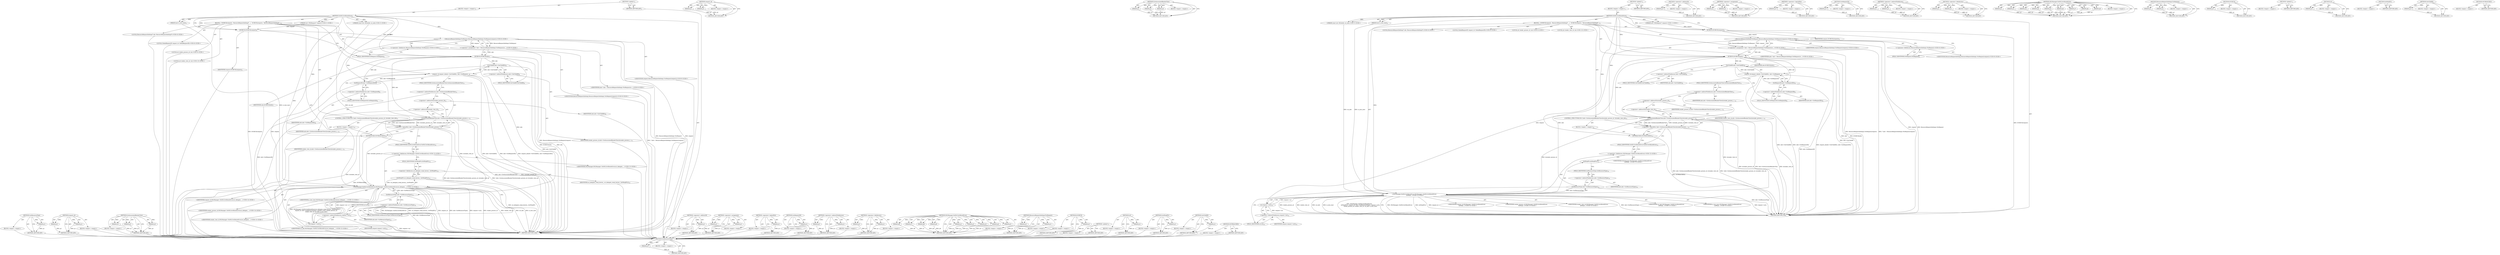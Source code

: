 digraph "NOTREACHED" {
vulnerable_167 [label=<(METHOD,GetResourceType)>];
vulnerable_168 [label=<(PARAM,p1)>];
vulnerable_169 [label=<(BLOCK,&lt;empty&gt;,&lt;empty&gt;)>];
vulnerable_170 [label=<(METHOD_RETURN,ANY)>];
vulnerable_116 [label=<(METHOD,request_id)>];
vulnerable_117 [label=<(PARAM,p1)>];
vulnerable_118 [label=<(PARAM,p2)>];
vulnerable_119 [label=<(BLOCK,&lt;empty&gt;,&lt;empty&gt;)>];
vulnerable_120 [label=<(METHOD_RETURN,ANY)>];
vulnerable_138 [label=<(METHOD,GetAssociatedRenderView)>];
vulnerable_139 [label=<(PARAM,p1)>];
vulnerable_140 [label=<(PARAM,p2)>];
vulnerable_141 [label=<(PARAM,p3)>];
vulnerable_142 [label=<(BLOCK,&lt;empty&gt;,&lt;empty&gt;)>];
vulnerable_143 [label=<(METHOD_RETURN,ANY)>];
vulnerable_6 [label=<(METHOD,&lt;global&gt;)<SUB>1</SUB>>];
vulnerable_7 [label=<(BLOCK,&lt;empty&gt;,&lt;empty&gt;)<SUB>1</SUB>>];
vulnerable_8 [label=<(METHOD,OnSSLCertificateError)<SUB>1</SUB>>];
vulnerable_9 [label="<(PARAM,net::URLRequest* request)<SUB>2</SUB>>"];
vulnerable_10 [label="<(PARAM,const net::SSLInfo&amp; ssl_info)<SUB>3</SUB>>"];
vulnerable_11 [label=<(PARAM,bool is_hsts_host)<SUB>4</SUB>>];
vulnerable_12 [label=<(BLOCK,{
  DCHECK(request);
  ResourceRequestInfoImpl*...,{
  DCHECK(request);
  ResourceRequestInfoImpl*...)<SUB>4</SUB>>];
vulnerable_13 [label=<(DCHECK,DCHECK(request))<SUB>5</SUB>>];
vulnerable_14 [label=<(IDENTIFIER,request,DCHECK(request))<SUB>5</SUB>>];
vulnerable_15 [label="<(LOCAL,ResourceRequestInfoImpl* info: ResourceRequestInfoImpl*)<SUB>6</SUB>>"];
vulnerable_16 [label="<(&lt;operator&gt;.assignment,* info = ResourceRequestInfoImpl::ForRequest(re...)<SUB>6</SUB>>"];
vulnerable_17 [label="<(IDENTIFIER,info,* info = ResourceRequestInfoImpl::ForRequest(re...)<SUB>6</SUB>>"];
vulnerable_18 [label="<(ResourceRequestInfoImpl.ForRequest,ResourceRequestInfoImpl::ForRequest(request))<SUB>6</SUB>>"];
vulnerable_19 [label="<(&lt;operator&gt;.fieldAccess,ResourceRequestInfoImpl::ForRequest)<SUB>6</SUB>>"];
vulnerable_20 [label="<(IDENTIFIER,ResourceRequestInfoImpl,ResourceRequestInfoImpl::ForRequest(request))<SUB>6</SUB>>"];
vulnerable_21 [label=<(FIELD_IDENTIFIER,ForRequest,ForRequest)<SUB>6</SUB>>];
vulnerable_22 [label="<(IDENTIFIER,request,ResourceRequestInfoImpl::ForRequest(request))<SUB>6</SUB>>"];
vulnerable_23 [label=<(DCHECK,DCHECK(info))<SUB>7</SUB>>];
vulnerable_24 [label=<(IDENTIFIER,info,DCHECK(info))<SUB>7</SUB>>];
vulnerable_25 [label="<(LOCAL,GlobalRequestID request_id: GlobalRequestID)<SUB>8</SUB>>"];
vulnerable_26 [label=<(request_id,request_id(info-&gt;GetChildID(), info-&gt;GetRequest...)<SUB>8</SUB>>];
vulnerable_27 [label=<(GetChildID,info-&gt;GetChildID())<SUB>8</SUB>>];
vulnerable_28 [label=<(&lt;operator&gt;.indirectFieldAccess,info-&gt;GetChildID)<SUB>8</SUB>>];
vulnerable_29 [label=<(IDENTIFIER,info,info-&gt;GetChildID())<SUB>8</SUB>>];
vulnerable_30 [label=<(FIELD_IDENTIFIER,GetChildID,GetChildID)<SUB>8</SUB>>];
vulnerable_31 [label=<(GetRequestID,info-&gt;GetRequestID())<SUB>8</SUB>>];
vulnerable_32 [label=<(&lt;operator&gt;.indirectFieldAccess,info-&gt;GetRequestID)<SUB>8</SUB>>];
vulnerable_33 [label=<(IDENTIFIER,info,info-&gt;GetRequestID())<SUB>8</SUB>>];
vulnerable_34 [label=<(FIELD_IDENTIFIER,GetRequestID,GetRequestID)<SUB>8</SUB>>];
vulnerable_35 [label="<(LOCAL,int render_process_id: int)<SUB>9</SUB>>"];
vulnerable_36 [label="<(LOCAL,int render_view_id: int)<SUB>10</SUB>>"];
vulnerable_37 [label=<(CONTROL_STRUCTURE,IF,if (!info-&gt;GetAssociatedRenderView(&amp;render_process_id, &amp;render_view_id)))<SUB>11</SUB>>];
vulnerable_38 [label=<(&lt;operator&gt;.logicalNot,!info-&gt;GetAssociatedRenderView(&amp;render_process_...)<SUB>11</SUB>>];
vulnerable_39 [label=<(GetAssociatedRenderView,info-&gt;GetAssociatedRenderView(&amp;render_process_i...)<SUB>11</SUB>>];
vulnerable_40 [label=<(&lt;operator&gt;.indirectFieldAccess,info-&gt;GetAssociatedRenderView)<SUB>11</SUB>>];
vulnerable_41 [label=<(IDENTIFIER,info,info-&gt;GetAssociatedRenderView(&amp;render_process_i...)<SUB>11</SUB>>];
vulnerable_42 [label=<(FIELD_IDENTIFIER,GetAssociatedRenderView,GetAssociatedRenderView)<SUB>11</SUB>>];
vulnerable_43 [label=<(&lt;operator&gt;.addressOf,&amp;render_process_id)<SUB>11</SUB>>];
vulnerable_44 [label=<(IDENTIFIER,render_process_id,info-&gt;GetAssociatedRenderView(&amp;render_process_i...)<SUB>11</SUB>>];
vulnerable_45 [label=<(&lt;operator&gt;.addressOf,&amp;render_view_id)<SUB>11</SUB>>];
vulnerable_46 [label=<(IDENTIFIER,render_view_id,info-&gt;GetAssociatedRenderView(&amp;render_process_i...)<SUB>11</SUB>>];
vulnerable_47 [label=<(BLOCK,&lt;empty&gt;,&lt;empty&gt;)<SUB>12</SUB>>];
vulnerable_48 [label=<(NOTREACHED,NOTREACHED())<SUB>12</SUB>>];
vulnerable_49 [label="<(SSLManager.OnSSLCertificateError,SSLManager::OnSSLCertificateError(ssl_delegate_...)<SUB>13</SUB>>"];
vulnerable_50 [label="<(&lt;operator&gt;.fieldAccess,SSLManager::OnSSLCertificateError)<SUB>13</SUB>>"];
vulnerable_51 [label="<(IDENTIFIER,SSLManager,SSLManager::OnSSLCertificateError(ssl_delegate_...)<SUB>13</SUB>>"];
vulnerable_52 [label=<(FIELD_IDENTIFIER,OnSSLCertificateError,OnSSLCertificateError)<SUB>13</SUB>>];
vulnerable_53 [label=<(GetWeakPtr,ssl_delegate_weak_factory_.GetWeakPtr())<SUB>13</SUB>>];
vulnerable_54 [label=<(&lt;operator&gt;.fieldAccess,ssl_delegate_weak_factory_.GetWeakPtr)<SUB>13</SUB>>];
vulnerable_55 [label=<(IDENTIFIER,ssl_delegate_weak_factory_,ssl_delegate_weak_factory_.GetWeakPtr())<SUB>13</SUB>>];
vulnerable_56 [label=<(FIELD_IDENTIFIER,GetWeakPtr,GetWeakPtr)<SUB>13</SUB>>];
vulnerable_57 [label="<(IDENTIFIER,request_id,SSLManager::OnSSLCertificateError(ssl_delegate_...)<SUB>14</SUB>>"];
vulnerable_58 [label=<(GetResourceType,info-&gt;GetResourceType())<SUB>14</SUB>>];
vulnerable_59 [label=<(&lt;operator&gt;.indirectFieldAccess,info-&gt;GetResourceType)<SUB>14</SUB>>];
vulnerable_60 [label=<(IDENTIFIER,info,info-&gt;GetResourceType())<SUB>14</SUB>>];
vulnerable_61 [label=<(FIELD_IDENTIFIER,GetResourceType,GetResourceType)<SUB>14</SUB>>];
vulnerable_62 [label=<(url,request-&gt;url())<SUB>14</SUB>>];
vulnerable_63 [label=<(&lt;operator&gt;.indirectFieldAccess,request-&gt;url)<SUB>14</SUB>>];
vulnerable_64 [label=<(IDENTIFIER,request,request-&gt;url())<SUB>14</SUB>>];
vulnerable_65 [label=<(FIELD_IDENTIFIER,url,url)<SUB>14</SUB>>];
vulnerable_66 [label="<(IDENTIFIER,render_process_id,SSLManager::OnSSLCertificateError(ssl_delegate_...)<SUB>14</SUB>>"];
vulnerable_67 [label="<(IDENTIFIER,render_view_id,SSLManager::OnSSLCertificateError(ssl_delegate_...)<SUB>15</SUB>>"];
vulnerable_68 [label="<(IDENTIFIER,ssl_info,SSLManager::OnSSLCertificateError(ssl_delegate_...)<SUB>15</SUB>>"];
vulnerable_69 [label="<(IDENTIFIER,is_hsts_host,SSLManager::OnSSLCertificateError(ssl_delegate_...)<SUB>15</SUB>>"];
vulnerable_70 [label=<(METHOD_RETURN,void)<SUB>1</SUB>>];
vulnerable_72 [label=<(METHOD_RETURN,ANY)<SUB>1</SUB>>];
vulnerable_144 [label=<(METHOD,&lt;operator&gt;.addressOf)>];
vulnerable_145 [label=<(PARAM,p1)>];
vulnerable_146 [label=<(BLOCK,&lt;empty&gt;,&lt;empty&gt;)>];
vulnerable_147 [label=<(METHOD_RETURN,ANY)>];
vulnerable_101 [label=<(METHOD,&lt;operator&gt;.assignment)>];
vulnerable_102 [label=<(PARAM,p1)>];
vulnerable_103 [label=<(PARAM,p2)>];
vulnerable_104 [label=<(BLOCK,&lt;empty&gt;,&lt;empty&gt;)>];
vulnerable_105 [label=<(METHOD_RETURN,ANY)>];
vulnerable_134 [label=<(METHOD,&lt;operator&gt;.logicalNot)>];
vulnerable_135 [label=<(PARAM,p1)>];
vulnerable_136 [label=<(BLOCK,&lt;empty&gt;,&lt;empty&gt;)>];
vulnerable_137 [label=<(METHOD_RETURN,ANY)>];
vulnerable_130 [label=<(METHOD,GetRequestID)>];
vulnerable_131 [label=<(PARAM,p1)>];
vulnerable_132 [label=<(BLOCK,&lt;empty&gt;,&lt;empty&gt;)>];
vulnerable_133 [label=<(METHOD_RETURN,ANY)>];
vulnerable_125 [label=<(METHOD,&lt;operator&gt;.indirectFieldAccess)>];
vulnerable_126 [label=<(PARAM,p1)>];
vulnerable_127 [label=<(PARAM,p2)>];
vulnerable_128 [label=<(BLOCK,&lt;empty&gt;,&lt;empty&gt;)>];
vulnerable_129 [label=<(METHOD_RETURN,ANY)>];
vulnerable_111 [label=<(METHOD,&lt;operator&gt;.fieldAccess)>];
vulnerable_112 [label=<(PARAM,p1)>];
vulnerable_113 [label=<(PARAM,p2)>];
vulnerable_114 [label=<(BLOCK,&lt;empty&gt;,&lt;empty&gt;)>];
vulnerable_115 [label=<(METHOD_RETURN,ANY)>];
vulnerable_151 [label=<(METHOD,SSLManager.OnSSLCertificateError)>];
vulnerable_152 [label=<(PARAM,p1)>];
vulnerable_153 [label=<(PARAM,p2)>];
vulnerable_154 [label=<(PARAM,p3)>];
vulnerable_155 [label=<(PARAM,p4)>];
vulnerable_156 [label=<(PARAM,p5)>];
vulnerable_157 [label=<(PARAM,p6)>];
vulnerable_158 [label=<(PARAM,p7)>];
vulnerable_159 [label=<(PARAM,p8)>];
vulnerable_160 [label=<(PARAM,p9)>];
vulnerable_161 [label=<(BLOCK,&lt;empty&gt;,&lt;empty&gt;)>];
vulnerable_162 [label=<(METHOD_RETURN,ANY)>];
vulnerable_106 [label=<(METHOD,ResourceRequestInfoImpl.ForRequest)>];
vulnerable_107 [label=<(PARAM,p1)>];
vulnerable_108 [label=<(PARAM,p2)>];
vulnerable_109 [label=<(BLOCK,&lt;empty&gt;,&lt;empty&gt;)>];
vulnerable_110 [label=<(METHOD_RETURN,ANY)>];
vulnerable_97 [label=<(METHOD,DCHECK)>];
vulnerable_98 [label=<(PARAM,p1)>];
vulnerable_99 [label=<(BLOCK,&lt;empty&gt;,&lt;empty&gt;)>];
vulnerable_100 [label=<(METHOD_RETURN,ANY)>];
vulnerable_91 [label=<(METHOD,&lt;global&gt;)<SUB>1</SUB>>];
vulnerable_92 [label=<(BLOCK,&lt;empty&gt;,&lt;empty&gt;)>];
vulnerable_93 [label=<(METHOD_RETURN,ANY)>];
vulnerable_171 [label=<(METHOD,url)>];
vulnerable_172 [label=<(PARAM,p1)>];
vulnerable_173 [label=<(BLOCK,&lt;empty&gt;,&lt;empty&gt;)>];
vulnerable_174 [label=<(METHOD_RETURN,ANY)>];
vulnerable_163 [label=<(METHOD,GetWeakPtr)>];
vulnerable_164 [label=<(PARAM,p1)>];
vulnerable_165 [label=<(BLOCK,&lt;empty&gt;,&lt;empty&gt;)>];
vulnerable_166 [label=<(METHOD_RETURN,ANY)>];
vulnerable_121 [label=<(METHOD,GetChildID)>];
vulnerable_122 [label=<(PARAM,p1)>];
vulnerable_123 [label=<(BLOCK,&lt;empty&gt;,&lt;empty&gt;)>];
vulnerable_124 [label=<(METHOD_RETURN,ANY)>];
vulnerable_148 [label=<(METHOD,NOTREACHED)>];
vulnerable_149 [label=<(BLOCK,&lt;empty&gt;,&lt;empty&gt;)>];
vulnerable_150 [label=<(METHOD_RETURN,ANY)>];
fixed_163 [label=<(METHOD,GetResourceType)>];
fixed_164 [label=<(PARAM,p1)>];
fixed_165 [label=<(BLOCK,&lt;empty&gt;,&lt;empty&gt;)>];
fixed_166 [label=<(METHOD_RETURN,ANY)>];
fixed_113 [label=<(METHOD,request_id)>];
fixed_114 [label=<(PARAM,p1)>];
fixed_115 [label=<(PARAM,p2)>];
fixed_116 [label=<(BLOCK,&lt;empty&gt;,&lt;empty&gt;)>];
fixed_117 [label=<(METHOD_RETURN,ANY)>];
fixed_135 [label=<(METHOD,GetAssociatedRenderView)>];
fixed_136 [label=<(PARAM,p1)>];
fixed_137 [label=<(PARAM,p2)>];
fixed_138 [label=<(PARAM,p3)>];
fixed_139 [label=<(BLOCK,&lt;empty&gt;,&lt;empty&gt;)>];
fixed_140 [label=<(METHOD_RETURN,ANY)>];
fixed_6 [label=<(METHOD,&lt;global&gt;)<SUB>1</SUB>>];
fixed_7 [label=<(BLOCK,&lt;empty&gt;,&lt;empty&gt;)<SUB>1</SUB>>];
fixed_8 [label=<(METHOD,OnSSLCertificateError)<SUB>1</SUB>>];
fixed_9 [label="<(PARAM,net::URLRequest* request)<SUB>2</SUB>>"];
fixed_10 [label="<(PARAM,const net::SSLInfo&amp; ssl_info)<SUB>3</SUB>>"];
fixed_11 [label=<(PARAM,bool is_hsts_host)<SUB>4</SUB>>];
fixed_12 [label=<(BLOCK,{
  DCHECK(request);
  ResourceRequestInfoImpl*...,{
  DCHECK(request);
  ResourceRequestInfoImpl*...)<SUB>4</SUB>>];
fixed_13 [label=<(DCHECK,DCHECK(request))<SUB>5</SUB>>];
fixed_14 [label=<(IDENTIFIER,request,DCHECK(request))<SUB>5</SUB>>];
fixed_15 [label="<(LOCAL,ResourceRequestInfoImpl* info: ResourceRequestInfoImpl*)<SUB>6</SUB>>"];
fixed_16 [label="<(&lt;operator&gt;.assignment,* info = ResourceRequestInfoImpl::ForRequest(re...)<SUB>6</SUB>>"];
fixed_17 [label="<(IDENTIFIER,info,* info = ResourceRequestInfoImpl::ForRequest(re...)<SUB>6</SUB>>"];
fixed_18 [label="<(ResourceRequestInfoImpl.ForRequest,ResourceRequestInfoImpl::ForRequest(request))<SUB>6</SUB>>"];
fixed_19 [label="<(&lt;operator&gt;.fieldAccess,ResourceRequestInfoImpl::ForRequest)<SUB>6</SUB>>"];
fixed_20 [label="<(IDENTIFIER,ResourceRequestInfoImpl,ResourceRequestInfoImpl::ForRequest(request))<SUB>6</SUB>>"];
fixed_21 [label=<(FIELD_IDENTIFIER,ForRequest,ForRequest)<SUB>6</SUB>>];
fixed_22 [label="<(IDENTIFIER,request,ResourceRequestInfoImpl::ForRequest(request))<SUB>6</SUB>>"];
fixed_23 [label=<(DCHECK,DCHECK(info))<SUB>7</SUB>>];
fixed_24 [label=<(IDENTIFIER,info,DCHECK(info))<SUB>7</SUB>>];
fixed_25 [label="<(LOCAL,GlobalRequestID request_id: GlobalRequestID)<SUB>8</SUB>>"];
fixed_26 [label=<(request_id,request_id(info-&gt;GetChildID(), info-&gt;GetRequest...)<SUB>8</SUB>>];
fixed_27 [label=<(GetChildID,info-&gt;GetChildID())<SUB>8</SUB>>];
fixed_28 [label=<(&lt;operator&gt;.indirectFieldAccess,info-&gt;GetChildID)<SUB>8</SUB>>];
fixed_29 [label=<(IDENTIFIER,info,info-&gt;GetChildID())<SUB>8</SUB>>];
fixed_30 [label=<(FIELD_IDENTIFIER,GetChildID,GetChildID)<SUB>8</SUB>>];
fixed_31 [label=<(GetRequestID,info-&gt;GetRequestID())<SUB>8</SUB>>];
fixed_32 [label=<(&lt;operator&gt;.indirectFieldAccess,info-&gt;GetRequestID)<SUB>8</SUB>>];
fixed_33 [label=<(IDENTIFIER,info,info-&gt;GetRequestID())<SUB>8</SUB>>];
fixed_34 [label=<(FIELD_IDENTIFIER,GetRequestID,GetRequestID)<SUB>8</SUB>>];
fixed_35 [label="<(LOCAL,int render_process_id: int)<SUB>9</SUB>>"];
fixed_36 [label="<(LOCAL,int render_view_id: int)<SUB>10</SUB>>"];
fixed_37 [label=<(CONTROL_STRUCTURE,IF,if (!info-&gt;GetAssociatedRenderView(&amp;render_process_id, &amp;render_view_id)))<SUB>11</SUB>>];
fixed_38 [label=<(&lt;operator&gt;.logicalNot,!info-&gt;GetAssociatedRenderView(&amp;render_process_...)<SUB>11</SUB>>];
fixed_39 [label=<(GetAssociatedRenderView,info-&gt;GetAssociatedRenderView(&amp;render_process_i...)<SUB>11</SUB>>];
fixed_40 [label=<(&lt;operator&gt;.indirectFieldAccess,info-&gt;GetAssociatedRenderView)<SUB>11</SUB>>];
fixed_41 [label=<(IDENTIFIER,info,info-&gt;GetAssociatedRenderView(&amp;render_process_i...)<SUB>11</SUB>>];
fixed_42 [label=<(FIELD_IDENTIFIER,GetAssociatedRenderView,GetAssociatedRenderView)<SUB>11</SUB>>];
fixed_43 [label=<(&lt;operator&gt;.addressOf,&amp;render_process_id)<SUB>11</SUB>>];
fixed_44 [label=<(IDENTIFIER,render_process_id,info-&gt;GetAssociatedRenderView(&amp;render_process_i...)<SUB>11</SUB>>];
fixed_45 [label=<(&lt;operator&gt;.addressOf,&amp;render_view_id)<SUB>11</SUB>>];
fixed_46 [label=<(IDENTIFIER,render_view_id,info-&gt;GetAssociatedRenderView(&amp;render_process_i...)<SUB>11</SUB>>];
fixed_47 [label=<(BLOCK,&lt;empty&gt;,&lt;empty&gt;)<SUB>12</SUB>>];
fixed_48 [label=<(NOTREACHED,NOTREACHED())<SUB>12</SUB>>];
fixed_49 [label="<(SSLManager.OnSSLCertificateError,SSLManager::OnSSLCertificateError(
      AsWeak...)<SUB>13</SUB>>"];
fixed_50 [label="<(&lt;operator&gt;.fieldAccess,SSLManager::OnSSLCertificateError)<SUB>13</SUB>>"];
fixed_51 [label="<(IDENTIFIER,SSLManager,SSLManager::OnSSLCertificateError(
      AsWeak...)<SUB>13</SUB>>"];
fixed_52 [label=<(FIELD_IDENTIFIER,OnSSLCertificateError,OnSSLCertificateError)<SUB>13</SUB>>];
fixed_53 [label=<(AsWeakPtr,AsWeakPtr())<SUB>14</SUB>>];
fixed_54 [label="<(IDENTIFIER,request_id,SSLManager::OnSSLCertificateError(
      AsWeak...)<SUB>14</SUB>>"];
fixed_55 [label=<(GetResourceType,info-&gt;GetResourceType())<SUB>14</SUB>>];
fixed_56 [label=<(&lt;operator&gt;.indirectFieldAccess,info-&gt;GetResourceType)<SUB>14</SUB>>];
fixed_57 [label=<(IDENTIFIER,info,info-&gt;GetResourceType())<SUB>14</SUB>>];
fixed_58 [label=<(FIELD_IDENTIFIER,GetResourceType,GetResourceType)<SUB>14</SUB>>];
fixed_59 [label=<(url,request-&gt;url())<SUB>14</SUB>>];
fixed_60 [label=<(&lt;operator&gt;.indirectFieldAccess,request-&gt;url)<SUB>14</SUB>>];
fixed_61 [label=<(IDENTIFIER,request,request-&gt;url())<SUB>14</SUB>>];
fixed_62 [label=<(FIELD_IDENTIFIER,url,url)<SUB>14</SUB>>];
fixed_63 [label="<(IDENTIFIER,render_process_id,SSLManager::OnSSLCertificateError(
      AsWeak...)<SUB>15</SUB>>"];
fixed_64 [label="<(IDENTIFIER,render_view_id,SSLManager::OnSSLCertificateError(
      AsWeak...)<SUB>15</SUB>>"];
fixed_65 [label="<(IDENTIFIER,ssl_info,SSLManager::OnSSLCertificateError(
      AsWeak...)<SUB>15</SUB>>"];
fixed_66 [label="<(IDENTIFIER,is_hsts_host,SSLManager::OnSSLCertificateError(
      AsWeak...)<SUB>15</SUB>>"];
fixed_67 [label=<(METHOD_RETURN,void)<SUB>1</SUB>>];
fixed_69 [label=<(METHOD_RETURN,ANY)<SUB>1</SUB>>];
fixed_141 [label=<(METHOD,&lt;operator&gt;.addressOf)>];
fixed_142 [label=<(PARAM,p1)>];
fixed_143 [label=<(BLOCK,&lt;empty&gt;,&lt;empty&gt;)>];
fixed_144 [label=<(METHOD_RETURN,ANY)>];
fixed_98 [label=<(METHOD,&lt;operator&gt;.assignment)>];
fixed_99 [label=<(PARAM,p1)>];
fixed_100 [label=<(PARAM,p2)>];
fixed_101 [label=<(BLOCK,&lt;empty&gt;,&lt;empty&gt;)>];
fixed_102 [label=<(METHOD_RETURN,ANY)>];
fixed_131 [label=<(METHOD,&lt;operator&gt;.logicalNot)>];
fixed_132 [label=<(PARAM,p1)>];
fixed_133 [label=<(BLOCK,&lt;empty&gt;,&lt;empty&gt;)>];
fixed_134 [label=<(METHOD_RETURN,ANY)>];
fixed_127 [label=<(METHOD,GetRequestID)>];
fixed_128 [label=<(PARAM,p1)>];
fixed_129 [label=<(BLOCK,&lt;empty&gt;,&lt;empty&gt;)>];
fixed_130 [label=<(METHOD_RETURN,ANY)>];
fixed_122 [label=<(METHOD,&lt;operator&gt;.indirectFieldAccess)>];
fixed_123 [label=<(PARAM,p1)>];
fixed_124 [label=<(PARAM,p2)>];
fixed_125 [label=<(BLOCK,&lt;empty&gt;,&lt;empty&gt;)>];
fixed_126 [label=<(METHOD_RETURN,ANY)>];
fixed_108 [label=<(METHOD,&lt;operator&gt;.fieldAccess)>];
fixed_109 [label=<(PARAM,p1)>];
fixed_110 [label=<(PARAM,p2)>];
fixed_111 [label=<(BLOCK,&lt;empty&gt;,&lt;empty&gt;)>];
fixed_112 [label=<(METHOD_RETURN,ANY)>];
fixed_148 [label=<(METHOD,SSLManager.OnSSLCertificateError)>];
fixed_149 [label=<(PARAM,p1)>];
fixed_150 [label=<(PARAM,p2)>];
fixed_151 [label=<(PARAM,p3)>];
fixed_152 [label=<(PARAM,p4)>];
fixed_153 [label=<(PARAM,p5)>];
fixed_154 [label=<(PARAM,p6)>];
fixed_155 [label=<(PARAM,p7)>];
fixed_156 [label=<(PARAM,p8)>];
fixed_157 [label=<(PARAM,p9)>];
fixed_158 [label=<(BLOCK,&lt;empty&gt;,&lt;empty&gt;)>];
fixed_159 [label=<(METHOD_RETURN,ANY)>];
fixed_103 [label=<(METHOD,ResourceRequestInfoImpl.ForRequest)>];
fixed_104 [label=<(PARAM,p1)>];
fixed_105 [label=<(PARAM,p2)>];
fixed_106 [label=<(BLOCK,&lt;empty&gt;,&lt;empty&gt;)>];
fixed_107 [label=<(METHOD_RETURN,ANY)>];
fixed_94 [label=<(METHOD,DCHECK)>];
fixed_95 [label=<(PARAM,p1)>];
fixed_96 [label=<(BLOCK,&lt;empty&gt;,&lt;empty&gt;)>];
fixed_97 [label=<(METHOD_RETURN,ANY)>];
fixed_88 [label=<(METHOD,&lt;global&gt;)<SUB>1</SUB>>];
fixed_89 [label=<(BLOCK,&lt;empty&gt;,&lt;empty&gt;)>];
fixed_90 [label=<(METHOD_RETURN,ANY)>];
fixed_167 [label=<(METHOD,url)>];
fixed_168 [label=<(PARAM,p1)>];
fixed_169 [label=<(BLOCK,&lt;empty&gt;,&lt;empty&gt;)>];
fixed_170 [label=<(METHOD_RETURN,ANY)>];
fixed_160 [label=<(METHOD,AsWeakPtr)>];
fixed_161 [label=<(BLOCK,&lt;empty&gt;,&lt;empty&gt;)>];
fixed_162 [label=<(METHOD_RETURN,ANY)>];
fixed_118 [label=<(METHOD,GetChildID)>];
fixed_119 [label=<(PARAM,p1)>];
fixed_120 [label=<(BLOCK,&lt;empty&gt;,&lt;empty&gt;)>];
fixed_121 [label=<(METHOD_RETURN,ANY)>];
fixed_145 [label=<(METHOD,NOTREACHED)>];
fixed_146 [label=<(BLOCK,&lt;empty&gt;,&lt;empty&gt;)>];
fixed_147 [label=<(METHOD_RETURN,ANY)>];
vulnerable_167 -> vulnerable_168  [key=0, label="AST: "];
vulnerable_167 -> vulnerable_168  [key=1, label="DDG: "];
vulnerable_167 -> vulnerable_169  [key=0, label="AST: "];
vulnerable_167 -> vulnerable_170  [key=0, label="AST: "];
vulnerable_167 -> vulnerable_170  [key=1, label="CFG: "];
vulnerable_168 -> vulnerable_170  [key=0, label="DDG: p1"];
vulnerable_169 -> fixed_163  [key=0];
vulnerable_170 -> fixed_163  [key=0];
vulnerable_116 -> vulnerable_117  [key=0, label="AST: "];
vulnerable_116 -> vulnerable_117  [key=1, label="DDG: "];
vulnerable_116 -> vulnerable_119  [key=0, label="AST: "];
vulnerable_116 -> vulnerable_118  [key=0, label="AST: "];
vulnerable_116 -> vulnerable_118  [key=1, label="DDG: "];
vulnerable_116 -> vulnerable_120  [key=0, label="AST: "];
vulnerable_116 -> vulnerable_120  [key=1, label="CFG: "];
vulnerable_117 -> vulnerable_120  [key=0, label="DDG: p1"];
vulnerable_118 -> vulnerable_120  [key=0, label="DDG: p2"];
vulnerable_119 -> fixed_163  [key=0];
vulnerable_120 -> fixed_163  [key=0];
vulnerable_138 -> vulnerable_139  [key=0, label="AST: "];
vulnerable_138 -> vulnerable_139  [key=1, label="DDG: "];
vulnerable_138 -> vulnerable_142  [key=0, label="AST: "];
vulnerable_138 -> vulnerable_140  [key=0, label="AST: "];
vulnerable_138 -> vulnerable_140  [key=1, label="DDG: "];
vulnerable_138 -> vulnerable_143  [key=0, label="AST: "];
vulnerable_138 -> vulnerable_143  [key=1, label="CFG: "];
vulnerable_138 -> vulnerable_141  [key=0, label="AST: "];
vulnerable_138 -> vulnerable_141  [key=1, label="DDG: "];
vulnerable_139 -> vulnerable_143  [key=0, label="DDG: p1"];
vulnerable_140 -> vulnerable_143  [key=0, label="DDG: p2"];
vulnerable_141 -> vulnerable_143  [key=0, label="DDG: p3"];
vulnerable_142 -> fixed_163  [key=0];
vulnerable_143 -> fixed_163  [key=0];
vulnerable_6 -> vulnerable_7  [key=0, label="AST: "];
vulnerable_6 -> vulnerable_72  [key=0, label="AST: "];
vulnerable_6 -> vulnerable_72  [key=1, label="CFG: "];
vulnerable_7 -> vulnerable_8  [key=0, label="AST: "];
vulnerable_8 -> vulnerable_9  [key=0, label="AST: "];
vulnerable_8 -> vulnerable_9  [key=1, label="DDG: "];
vulnerable_8 -> vulnerable_10  [key=0, label="AST: "];
vulnerable_8 -> vulnerable_10  [key=1, label="DDG: "];
vulnerable_8 -> vulnerable_11  [key=0, label="AST: "];
vulnerable_8 -> vulnerable_11  [key=1, label="DDG: "];
vulnerable_8 -> vulnerable_12  [key=0, label="AST: "];
vulnerable_8 -> vulnerable_70  [key=0, label="AST: "];
vulnerable_8 -> vulnerable_13  [key=0, label="CFG: "];
vulnerable_8 -> vulnerable_13  [key=1, label="DDG: "];
vulnerable_8 -> vulnerable_23  [key=0, label="DDG: "];
vulnerable_8 -> vulnerable_49  [key=0, label="DDG: "];
vulnerable_8 -> vulnerable_18  [key=0, label="DDG: "];
vulnerable_8 -> vulnerable_48  [key=0, label="DDG: "];
vulnerable_8 -> vulnerable_39  [key=0, label="DDG: "];
vulnerable_9 -> vulnerable_13  [key=0, label="DDG: request"];
vulnerable_10 -> vulnerable_49  [key=0, label="DDG: ssl_info"];
vulnerable_11 -> vulnerable_49  [key=0, label="DDG: is_hsts_host"];
vulnerable_12 -> vulnerable_13  [key=0, label="AST: "];
vulnerable_12 -> vulnerable_15  [key=0, label="AST: "];
vulnerable_12 -> vulnerable_16  [key=0, label="AST: "];
vulnerable_12 -> vulnerable_23  [key=0, label="AST: "];
vulnerable_12 -> vulnerable_25  [key=0, label="AST: "];
vulnerable_12 -> vulnerable_26  [key=0, label="AST: "];
vulnerable_12 -> vulnerable_35  [key=0, label="AST: "];
vulnerable_12 -> vulnerable_36  [key=0, label="AST: "];
vulnerable_12 -> vulnerable_37  [key=0, label="AST: "];
vulnerable_12 -> vulnerable_49  [key=0, label="AST: "];
vulnerable_13 -> vulnerable_14  [key=0, label="AST: "];
vulnerable_13 -> vulnerable_21  [key=0, label="CFG: "];
vulnerable_13 -> vulnerable_70  [key=0, label="DDG: DCHECK(request)"];
vulnerable_13 -> vulnerable_18  [key=0, label="DDG: request"];
vulnerable_14 -> fixed_163  [key=0];
vulnerable_15 -> fixed_163  [key=0];
vulnerable_16 -> vulnerable_17  [key=0, label="AST: "];
vulnerable_16 -> vulnerable_18  [key=0, label="AST: "];
vulnerable_16 -> vulnerable_23  [key=0, label="CFG: "];
vulnerable_16 -> vulnerable_23  [key=1, label="DDG: info"];
vulnerable_16 -> vulnerable_70  [key=0, label="DDG: ResourceRequestInfoImpl::ForRequest(request)"];
vulnerable_16 -> vulnerable_70  [key=1, label="DDG: * info = ResourceRequestInfoImpl::ForRequest(request)"];
vulnerable_17 -> fixed_163  [key=0];
vulnerable_18 -> vulnerable_19  [key=0, label="AST: "];
vulnerable_18 -> vulnerable_22  [key=0, label="AST: "];
vulnerable_18 -> vulnerable_16  [key=0, label="CFG: "];
vulnerable_18 -> vulnerable_16  [key=1, label="DDG: ResourceRequestInfoImpl::ForRequest"];
vulnerable_18 -> vulnerable_16  [key=2, label="DDG: request"];
vulnerable_18 -> vulnerable_70  [key=0, label="DDG: ResourceRequestInfoImpl::ForRequest"];
vulnerable_18 -> vulnerable_70  [key=1, label="DDG: request"];
vulnerable_18 -> vulnerable_62  [key=0, label="DDG: request"];
vulnerable_19 -> vulnerable_20  [key=0, label="AST: "];
vulnerable_19 -> vulnerable_21  [key=0, label="AST: "];
vulnerable_19 -> vulnerable_18  [key=0, label="CFG: "];
vulnerable_20 -> fixed_163  [key=0];
vulnerable_21 -> vulnerable_19  [key=0, label="CFG: "];
vulnerable_22 -> fixed_163  [key=0];
vulnerable_23 -> vulnerable_24  [key=0, label="AST: "];
vulnerable_23 -> vulnerable_30  [key=0, label="CFG: "];
vulnerable_23 -> vulnerable_70  [key=0, label="DDG: info"];
vulnerable_23 -> vulnerable_70  [key=1, label="DDG: DCHECK(info)"];
vulnerable_23 -> vulnerable_27  [key=0, label="DDG: info"];
vulnerable_23 -> vulnerable_31  [key=0, label="DDG: info"];
vulnerable_23 -> vulnerable_58  [key=0, label="DDG: info"];
vulnerable_23 -> vulnerable_39  [key=0, label="DDG: info"];
vulnerable_24 -> fixed_163  [key=0];
vulnerable_25 -> fixed_163  [key=0];
vulnerable_26 -> vulnerable_27  [key=0, label="AST: "];
vulnerable_26 -> vulnerable_31  [key=0, label="AST: "];
vulnerable_26 -> vulnerable_42  [key=0, label="CFG: "];
vulnerable_26 -> vulnerable_70  [key=0, label="DDG: info-&gt;GetChildID()"];
vulnerable_26 -> vulnerable_70  [key=1, label="DDG: info-&gt;GetRequestID()"];
vulnerable_26 -> vulnerable_70  [key=2, label="DDG: request_id(info-&gt;GetChildID(), info-&gt;GetRequestID())"];
vulnerable_27 -> vulnerable_28  [key=0, label="AST: "];
vulnerable_27 -> vulnerable_34  [key=0, label="CFG: "];
vulnerable_27 -> vulnerable_70  [key=0, label="DDG: info-&gt;GetChildID"];
vulnerable_27 -> vulnerable_26  [key=0, label="DDG: info-&gt;GetChildID"];
vulnerable_28 -> vulnerable_29  [key=0, label="AST: "];
vulnerable_28 -> vulnerable_30  [key=0, label="AST: "];
vulnerable_28 -> vulnerable_27  [key=0, label="CFG: "];
vulnerable_29 -> fixed_163  [key=0];
vulnerable_30 -> vulnerable_28  [key=0, label="CFG: "];
vulnerable_31 -> vulnerable_32  [key=0, label="AST: "];
vulnerable_31 -> vulnerable_26  [key=0, label="CFG: "];
vulnerable_31 -> vulnerable_26  [key=1, label="DDG: info-&gt;GetRequestID"];
vulnerable_31 -> vulnerable_70  [key=0, label="DDG: info-&gt;GetRequestID"];
vulnerable_32 -> vulnerable_33  [key=0, label="AST: "];
vulnerable_32 -> vulnerable_34  [key=0, label="AST: "];
vulnerable_32 -> vulnerable_31  [key=0, label="CFG: "];
vulnerable_33 -> fixed_163  [key=0];
vulnerable_34 -> vulnerable_32  [key=0, label="CFG: "];
vulnerable_35 -> fixed_163  [key=0];
vulnerable_36 -> fixed_163  [key=0];
vulnerable_37 -> vulnerable_38  [key=0, label="AST: "];
vulnerable_37 -> vulnerable_47  [key=0, label="AST: "];
vulnerable_38 -> vulnerable_39  [key=0, label="AST: "];
vulnerable_38 -> vulnerable_48  [key=0, label="CFG: "];
vulnerable_38 -> vulnerable_48  [key=1, label="CDG: "];
vulnerable_38 -> vulnerable_52  [key=0, label="CFG: "];
vulnerable_38 -> vulnerable_70  [key=0, label="DDG: info-&gt;GetAssociatedRenderView(&amp;render_process_id, &amp;render_view_id)"];
vulnerable_38 -> vulnerable_70  [key=1, label="DDG: !info-&gt;GetAssociatedRenderView(&amp;render_process_id, &amp;render_view_id)"];
vulnerable_39 -> vulnerable_40  [key=0, label="AST: "];
vulnerable_39 -> vulnerable_43  [key=0, label="AST: "];
vulnerable_39 -> vulnerable_45  [key=0, label="AST: "];
vulnerable_39 -> vulnerable_38  [key=0, label="CFG: "];
vulnerable_39 -> vulnerable_38  [key=1, label="DDG: info-&gt;GetAssociatedRenderView"];
vulnerable_39 -> vulnerable_38  [key=2, label="DDG: &amp;render_process_id"];
vulnerable_39 -> vulnerable_38  [key=3, label="DDG: &amp;render_view_id"];
vulnerable_39 -> vulnerable_70  [key=0, label="DDG: info-&gt;GetAssociatedRenderView"];
vulnerable_39 -> vulnerable_70  [key=1, label="DDG: &amp;render_process_id"];
vulnerable_39 -> vulnerable_70  [key=2, label="DDG: &amp;render_view_id"];
vulnerable_39 -> vulnerable_49  [key=0, label="DDG: &amp;render_process_id"];
vulnerable_39 -> vulnerable_49  [key=1, label="DDG: &amp;render_view_id"];
vulnerable_40 -> vulnerable_41  [key=0, label="AST: "];
vulnerable_40 -> vulnerable_42  [key=0, label="AST: "];
vulnerable_40 -> vulnerable_43  [key=0, label="CFG: "];
vulnerable_41 -> fixed_163  [key=0];
vulnerable_42 -> vulnerable_40  [key=0, label="CFG: "];
vulnerable_43 -> vulnerable_44  [key=0, label="AST: "];
vulnerable_43 -> vulnerable_45  [key=0, label="CFG: "];
vulnerable_44 -> fixed_163  [key=0];
vulnerable_45 -> vulnerable_46  [key=0, label="AST: "];
vulnerable_45 -> vulnerable_39  [key=0, label="CFG: "];
vulnerable_46 -> fixed_163  [key=0];
vulnerable_47 -> vulnerable_48  [key=0, label="AST: "];
vulnerable_48 -> vulnerable_52  [key=0, label="CFG: "];
vulnerable_48 -> vulnerable_70  [key=0, label="DDG: NOTREACHED()"];
vulnerable_49 -> vulnerable_50  [key=0, label="AST: "];
vulnerable_49 -> vulnerable_53  [key=0, label="AST: "];
vulnerable_49 -> vulnerable_57  [key=0, label="AST: "];
vulnerable_49 -> vulnerable_58  [key=0, label="AST: "];
vulnerable_49 -> vulnerable_62  [key=0, label="AST: "];
vulnerable_49 -> vulnerable_66  [key=0, label="AST: "];
vulnerable_49 -> vulnerable_67  [key=0, label="AST: "];
vulnerable_49 -> vulnerable_68  [key=0, label="AST: "];
vulnerable_49 -> vulnerable_69  [key=0, label="AST: "];
vulnerable_49 -> vulnerable_70  [key=0, label="CFG: "];
vulnerable_49 -> vulnerable_70  [key=1, label="DDG: SSLManager::OnSSLCertificateError"];
vulnerable_49 -> vulnerable_70  [key=2, label="DDG: ssl_delegate_weak_factory_.GetWeakPtr()"];
vulnerable_49 -> vulnerable_70  [key=3, label="DDG: request_id"];
vulnerable_49 -> vulnerable_70  [key=4, label="DDG: info-&gt;GetResourceType()"];
vulnerable_49 -> vulnerable_70  [key=5, label="DDG: request-&gt;url()"];
vulnerable_49 -> vulnerable_70  [key=6, label="DDG: render_process_id"];
vulnerable_49 -> vulnerable_70  [key=7, label="DDG: render_view_id"];
vulnerable_49 -> vulnerable_70  [key=8, label="DDG: ssl_info"];
vulnerable_49 -> vulnerable_70  [key=9, label="DDG: is_hsts_host"];
vulnerable_49 -> vulnerable_70  [key=10, label="DDG: SSLManager::OnSSLCertificateError(ssl_delegate_weak_factory_.GetWeakPtr(),
      request_id, info-&gt;GetResourceType(), request-&gt;url(), render_process_id,
      render_view_id, ssl_info, is_hsts_host)"];
vulnerable_50 -> vulnerable_51  [key=0, label="AST: "];
vulnerable_50 -> vulnerable_52  [key=0, label="AST: "];
vulnerable_50 -> vulnerable_56  [key=0, label="CFG: "];
vulnerable_51 -> fixed_163  [key=0];
vulnerable_52 -> vulnerable_50  [key=0, label="CFG: "];
vulnerable_53 -> vulnerable_54  [key=0, label="AST: "];
vulnerable_53 -> vulnerable_61  [key=0, label="CFG: "];
vulnerable_53 -> vulnerable_70  [key=0, label="DDG: ssl_delegate_weak_factory_.GetWeakPtr"];
vulnerable_53 -> vulnerable_49  [key=0, label="DDG: ssl_delegate_weak_factory_.GetWeakPtr"];
vulnerable_54 -> vulnerable_55  [key=0, label="AST: "];
vulnerable_54 -> vulnerable_56  [key=0, label="AST: "];
vulnerable_54 -> vulnerable_53  [key=0, label="CFG: "];
vulnerable_55 -> fixed_163  [key=0];
vulnerable_56 -> vulnerable_54  [key=0, label="CFG: "];
vulnerable_57 -> fixed_163  [key=0];
vulnerable_58 -> vulnerable_59  [key=0, label="AST: "];
vulnerable_58 -> vulnerable_65  [key=0, label="CFG: "];
vulnerable_58 -> vulnerable_70  [key=0, label="DDG: info-&gt;GetResourceType"];
vulnerable_58 -> vulnerable_49  [key=0, label="DDG: info-&gt;GetResourceType"];
vulnerable_59 -> vulnerable_60  [key=0, label="AST: "];
vulnerable_59 -> vulnerable_61  [key=0, label="AST: "];
vulnerable_59 -> vulnerable_58  [key=0, label="CFG: "];
vulnerable_60 -> fixed_163  [key=0];
vulnerable_61 -> vulnerable_59  [key=0, label="CFG: "];
vulnerable_62 -> vulnerable_63  [key=0, label="AST: "];
vulnerable_62 -> vulnerable_49  [key=0, label="CFG: "];
vulnerable_62 -> vulnerable_49  [key=1, label="DDG: request-&gt;url"];
vulnerable_62 -> vulnerable_70  [key=0, label="DDG: request-&gt;url"];
vulnerable_63 -> vulnerable_64  [key=0, label="AST: "];
vulnerable_63 -> vulnerable_65  [key=0, label="AST: "];
vulnerable_63 -> vulnerable_62  [key=0, label="CFG: "];
vulnerable_64 -> fixed_163  [key=0];
vulnerable_65 -> vulnerable_63  [key=0, label="CFG: "];
vulnerable_66 -> fixed_163  [key=0];
vulnerable_67 -> fixed_163  [key=0];
vulnerable_68 -> fixed_163  [key=0];
vulnerable_69 -> fixed_163  [key=0];
vulnerable_70 -> fixed_163  [key=0];
vulnerable_72 -> fixed_163  [key=0];
vulnerable_144 -> vulnerable_145  [key=0, label="AST: "];
vulnerable_144 -> vulnerable_145  [key=1, label="DDG: "];
vulnerable_144 -> vulnerable_146  [key=0, label="AST: "];
vulnerable_144 -> vulnerable_147  [key=0, label="AST: "];
vulnerable_144 -> vulnerable_147  [key=1, label="CFG: "];
vulnerable_145 -> vulnerable_147  [key=0, label="DDG: p1"];
vulnerable_146 -> fixed_163  [key=0];
vulnerable_147 -> fixed_163  [key=0];
vulnerable_101 -> vulnerable_102  [key=0, label="AST: "];
vulnerable_101 -> vulnerable_102  [key=1, label="DDG: "];
vulnerable_101 -> vulnerable_104  [key=0, label="AST: "];
vulnerable_101 -> vulnerable_103  [key=0, label="AST: "];
vulnerable_101 -> vulnerable_103  [key=1, label="DDG: "];
vulnerable_101 -> vulnerable_105  [key=0, label="AST: "];
vulnerable_101 -> vulnerable_105  [key=1, label="CFG: "];
vulnerable_102 -> vulnerable_105  [key=0, label="DDG: p1"];
vulnerable_103 -> vulnerable_105  [key=0, label="DDG: p2"];
vulnerable_104 -> fixed_163  [key=0];
vulnerable_105 -> fixed_163  [key=0];
vulnerable_134 -> vulnerable_135  [key=0, label="AST: "];
vulnerable_134 -> vulnerable_135  [key=1, label="DDG: "];
vulnerable_134 -> vulnerable_136  [key=0, label="AST: "];
vulnerable_134 -> vulnerable_137  [key=0, label="AST: "];
vulnerable_134 -> vulnerable_137  [key=1, label="CFG: "];
vulnerable_135 -> vulnerable_137  [key=0, label="DDG: p1"];
vulnerable_136 -> fixed_163  [key=0];
vulnerable_137 -> fixed_163  [key=0];
vulnerable_130 -> vulnerable_131  [key=0, label="AST: "];
vulnerable_130 -> vulnerable_131  [key=1, label="DDG: "];
vulnerable_130 -> vulnerable_132  [key=0, label="AST: "];
vulnerable_130 -> vulnerable_133  [key=0, label="AST: "];
vulnerable_130 -> vulnerable_133  [key=1, label="CFG: "];
vulnerable_131 -> vulnerable_133  [key=0, label="DDG: p1"];
vulnerable_132 -> fixed_163  [key=0];
vulnerable_133 -> fixed_163  [key=0];
vulnerable_125 -> vulnerable_126  [key=0, label="AST: "];
vulnerable_125 -> vulnerable_126  [key=1, label="DDG: "];
vulnerable_125 -> vulnerable_128  [key=0, label="AST: "];
vulnerable_125 -> vulnerable_127  [key=0, label="AST: "];
vulnerable_125 -> vulnerable_127  [key=1, label="DDG: "];
vulnerable_125 -> vulnerable_129  [key=0, label="AST: "];
vulnerable_125 -> vulnerable_129  [key=1, label="CFG: "];
vulnerable_126 -> vulnerable_129  [key=0, label="DDG: p1"];
vulnerable_127 -> vulnerable_129  [key=0, label="DDG: p2"];
vulnerable_128 -> fixed_163  [key=0];
vulnerable_129 -> fixed_163  [key=0];
vulnerable_111 -> vulnerable_112  [key=0, label="AST: "];
vulnerable_111 -> vulnerable_112  [key=1, label="DDG: "];
vulnerable_111 -> vulnerable_114  [key=0, label="AST: "];
vulnerable_111 -> vulnerable_113  [key=0, label="AST: "];
vulnerable_111 -> vulnerable_113  [key=1, label="DDG: "];
vulnerable_111 -> vulnerable_115  [key=0, label="AST: "];
vulnerable_111 -> vulnerable_115  [key=1, label="CFG: "];
vulnerable_112 -> vulnerable_115  [key=0, label="DDG: p1"];
vulnerable_113 -> vulnerable_115  [key=0, label="DDG: p2"];
vulnerable_114 -> fixed_163  [key=0];
vulnerable_115 -> fixed_163  [key=0];
vulnerable_151 -> vulnerable_152  [key=0, label="AST: "];
vulnerable_151 -> vulnerable_152  [key=1, label="DDG: "];
vulnerable_151 -> vulnerable_161  [key=0, label="AST: "];
vulnerable_151 -> vulnerable_153  [key=0, label="AST: "];
vulnerable_151 -> vulnerable_153  [key=1, label="DDG: "];
vulnerable_151 -> vulnerable_162  [key=0, label="AST: "];
vulnerable_151 -> vulnerable_162  [key=1, label="CFG: "];
vulnerable_151 -> vulnerable_154  [key=0, label="AST: "];
vulnerable_151 -> vulnerable_154  [key=1, label="DDG: "];
vulnerable_151 -> vulnerable_155  [key=0, label="AST: "];
vulnerable_151 -> vulnerable_155  [key=1, label="DDG: "];
vulnerable_151 -> vulnerable_156  [key=0, label="AST: "];
vulnerable_151 -> vulnerable_156  [key=1, label="DDG: "];
vulnerable_151 -> vulnerable_157  [key=0, label="AST: "];
vulnerable_151 -> vulnerable_157  [key=1, label="DDG: "];
vulnerable_151 -> vulnerable_158  [key=0, label="AST: "];
vulnerable_151 -> vulnerable_158  [key=1, label="DDG: "];
vulnerable_151 -> vulnerable_159  [key=0, label="AST: "];
vulnerable_151 -> vulnerable_159  [key=1, label="DDG: "];
vulnerable_151 -> vulnerable_160  [key=0, label="AST: "];
vulnerable_151 -> vulnerable_160  [key=1, label="DDG: "];
vulnerable_152 -> vulnerable_162  [key=0, label="DDG: p1"];
vulnerable_153 -> vulnerable_162  [key=0, label="DDG: p2"];
vulnerable_154 -> vulnerable_162  [key=0, label="DDG: p3"];
vulnerable_155 -> vulnerable_162  [key=0, label="DDG: p4"];
vulnerable_156 -> vulnerable_162  [key=0, label="DDG: p5"];
vulnerable_157 -> vulnerable_162  [key=0, label="DDG: p6"];
vulnerable_158 -> vulnerable_162  [key=0, label="DDG: p7"];
vulnerable_159 -> vulnerable_162  [key=0, label="DDG: p8"];
vulnerable_160 -> vulnerable_162  [key=0, label="DDG: p9"];
vulnerable_161 -> fixed_163  [key=0];
vulnerable_162 -> fixed_163  [key=0];
vulnerable_106 -> vulnerable_107  [key=0, label="AST: "];
vulnerable_106 -> vulnerable_107  [key=1, label="DDG: "];
vulnerable_106 -> vulnerable_109  [key=0, label="AST: "];
vulnerable_106 -> vulnerable_108  [key=0, label="AST: "];
vulnerable_106 -> vulnerable_108  [key=1, label="DDG: "];
vulnerable_106 -> vulnerable_110  [key=0, label="AST: "];
vulnerable_106 -> vulnerable_110  [key=1, label="CFG: "];
vulnerable_107 -> vulnerable_110  [key=0, label="DDG: p1"];
vulnerable_108 -> vulnerable_110  [key=0, label="DDG: p2"];
vulnerable_109 -> fixed_163  [key=0];
vulnerable_110 -> fixed_163  [key=0];
vulnerable_97 -> vulnerable_98  [key=0, label="AST: "];
vulnerable_97 -> vulnerable_98  [key=1, label="DDG: "];
vulnerable_97 -> vulnerable_99  [key=0, label="AST: "];
vulnerable_97 -> vulnerable_100  [key=0, label="AST: "];
vulnerable_97 -> vulnerable_100  [key=1, label="CFG: "];
vulnerable_98 -> vulnerable_100  [key=0, label="DDG: p1"];
vulnerable_99 -> fixed_163  [key=0];
vulnerable_100 -> fixed_163  [key=0];
vulnerable_91 -> vulnerable_92  [key=0, label="AST: "];
vulnerable_91 -> vulnerable_93  [key=0, label="AST: "];
vulnerable_91 -> vulnerable_93  [key=1, label="CFG: "];
vulnerable_92 -> fixed_163  [key=0];
vulnerable_93 -> fixed_163  [key=0];
vulnerable_171 -> vulnerable_172  [key=0, label="AST: "];
vulnerable_171 -> vulnerable_172  [key=1, label="DDG: "];
vulnerable_171 -> vulnerable_173  [key=0, label="AST: "];
vulnerable_171 -> vulnerable_174  [key=0, label="AST: "];
vulnerable_171 -> vulnerable_174  [key=1, label="CFG: "];
vulnerable_172 -> vulnerable_174  [key=0, label="DDG: p1"];
vulnerable_173 -> fixed_163  [key=0];
vulnerable_174 -> fixed_163  [key=0];
vulnerable_163 -> vulnerable_164  [key=0, label="AST: "];
vulnerable_163 -> vulnerable_164  [key=1, label="DDG: "];
vulnerable_163 -> vulnerable_165  [key=0, label="AST: "];
vulnerable_163 -> vulnerable_166  [key=0, label="AST: "];
vulnerable_163 -> vulnerable_166  [key=1, label="CFG: "];
vulnerable_164 -> vulnerable_166  [key=0, label="DDG: p1"];
vulnerable_165 -> fixed_163  [key=0];
vulnerable_166 -> fixed_163  [key=0];
vulnerable_121 -> vulnerable_122  [key=0, label="AST: "];
vulnerable_121 -> vulnerable_122  [key=1, label="DDG: "];
vulnerable_121 -> vulnerable_123  [key=0, label="AST: "];
vulnerable_121 -> vulnerable_124  [key=0, label="AST: "];
vulnerable_121 -> vulnerable_124  [key=1, label="CFG: "];
vulnerable_122 -> vulnerable_124  [key=0, label="DDG: p1"];
vulnerable_123 -> fixed_163  [key=0];
vulnerable_124 -> fixed_163  [key=0];
vulnerable_148 -> vulnerable_149  [key=0, label="AST: "];
vulnerable_148 -> vulnerable_150  [key=0, label="AST: "];
vulnerable_148 -> vulnerable_150  [key=1, label="CFG: "];
vulnerable_149 -> fixed_163  [key=0];
vulnerable_150 -> fixed_163  [key=0];
fixed_163 -> fixed_164  [key=0, label="AST: "];
fixed_163 -> fixed_164  [key=1, label="DDG: "];
fixed_163 -> fixed_165  [key=0, label="AST: "];
fixed_163 -> fixed_166  [key=0, label="AST: "];
fixed_163 -> fixed_166  [key=1, label="CFG: "];
fixed_164 -> fixed_166  [key=0, label="DDG: p1"];
fixed_113 -> fixed_114  [key=0, label="AST: "];
fixed_113 -> fixed_114  [key=1, label="DDG: "];
fixed_113 -> fixed_116  [key=0, label="AST: "];
fixed_113 -> fixed_115  [key=0, label="AST: "];
fixed_113 -> fixed_115  [key=1, label="DDG: "];
fixed_113 -> fixed_117  [key=0, label="AST: "];
fixed_113 -> fixed_117  [key=1, label="CFG: "];
fixed_114 -> fixed_117  [key=0, label="DDG: p1"];
fixed_115 -> fixed_117  [key=0, label="DDG: p2"];
fixed_135 -> fixed_136  [key=0, label="AST: "];
fixed_135 -> fixed_136  [key=1, label="DDG: "];
fixed_135 -> fixed_139  [key=0, label="AST: "];
fixed_135 -> fixed_137  [key=0, label="AST: "];
fixed_135 -> fixed_137  [key=1, label="DDG: "];
fixed_135 -> fixed_140  [key=0, label="AST: "];
fixed_135 -> fixed_140  [key=1, label="CFG: "];
fixed_135 -> fixed_138  [key=0, label="AST: "];
fixed_135 -> fixed_138  [key=1, label="DDG: "];
fixed_136 -> fixed_140  [key=0, label="DDG: p1"];
fixed_137 -> fixed_140  [key=0, label="DDG: p2"];
fixed_138 -> fixed_140  [key=0, label="DDG: p3"];
fixed_6 -> fixed_7  [key=0, label="AST: "];
fixed_6 -> fixed_69  [key=0, label="AST: "];
fixed_6 -> fixed_69  [key=1, label="CFG: "];
fixed_7 -> fixed_8  [key=0, label="AST: "];
fixed_8 -> fixed_9  [key=0, label="AST: "];
fixed_8 -> fixed_9  [key=1, label="DDG: "];
fixed_8 -> fixed_10  [key=0, label="AST: "];
fixed_8 -> fixed_10  [key=1, label="DDG: "];
fixed_8 -> fixed_11  [key=0, label="AST: "];
fixed_8 -> fixed_11  [key=1, label="DDG: "];
fixed_8 -> fixed_12  [key=0, label="AST: "];
fixed_8 -> fixed_67  [key=0, label="AST: "];
fixed_8 -> fixed_13  [key=0, label="CFG: "];
fixed_8 -> fixed_13  [key=1, label="DDG: "];
fixed_8 -> fixed_23  [key=0, label="DDG: "];
fixed_8 -> fixed_49  [key=0, label="DDG: "];
fixed_8 -> fixed_18  [key=0, label="DDG: "];
fixed_8 -> fixed_48  [key=0, label="DDG: "];
fixed_8 -> fixed_39  [key=0, label="DDG: "];
fixed_9 -> fixed_13  [key=0, label="DDG: request"];
fixed_10 -> fixed_49  [key=0, label="DDG: ssl_info"];
fixed_11 -> fixed_49  [key=0, label="DDG: is_hsts_host"];
fixed_12 -> fixed_13  [key=0, label="AST: "];
fixed_12 -> fixed_15  [key=0, label="AST: "];
fixed_12 -> fixed_16  [key=0, label="AST: "];
fixed_12 -> fixed_23  [key=0, label="AST: "];
fixed_12 -> fixed_25  [key=0, label="AST: "];
fixed_12 -> fixed_26  [key=0, label="AST: "];
fixed_12 -> fixed_35  [key=0, label="AST: "];
fixed_12 -> fixed_36  [key=0, label="AST: "];
fixed_12 -> fixed_37  [key=0, label="AST: "];
fixed_12 -> fixed_49  [key=0, label="AST: "];
fixed_13 -> fixed_14  [key=0, label="AST: "];
fixed_13 -> fixed_21  [key=0, label="CFG: "];
fixed_13 -> fixed_67  [key=0, label="DDG: DCHECK(request)"];
fixed_13 -> fixed_18  [key=0, label="DDG: request"];
fixed_16 -> fixed_17  [key=0, label="AST: "];
fixed_16 -> fixed_18  [key=0, label="AST: "];
fixed_16 -> fixed_23  [key=0, label="CFG: "];
fixed_16 -> fixed_23  [key=1, label="DDG: info"];
fixed_16 -> fixed_67  [key=0, label="DDG: ResourceRequestInfoImpl::ForRequest(request)"];
fixed_16 -> fixed_67  [key=1, label="DDG: * info = ResourceRequestInfoImpl::ForRequest(request)"];
fixed_18 -> fixed_19  [key=0, label="AST: "];
fixed_18 -> fixed_22  [key=0, label="AST: "];
fixed_18 -> fixed_16  [key=0, label="CFG: "];
fixed_18 -> fixed_16  [key=1, label="DDG: ResourceRequestInfoImpl::ForRequest"];
fixed_18 -> fixed_16  [key=2, label="DDG: request"];
fixed_18 -> fixed_67  [key=0, label="DDG: ResourceRequestInfoImpl::ForRequest"];
fixed_18 -> fixed_67  [key=1, label="DDG: request"];
fixed_18 -> fixed_59  [key=0, label="DDG: request"];
fixed_19 -> fixed_20  [key=0, label="AST: "];
fixed_19 -> fixed_21  [key=0, label="AST: "];
fixed_19 -> fixed_18  [key=0, label="CFG: "];
fixed_21 -> fixed_19  [key=0, label="CFG: "];
fixed_23 -> fixed_24  [key=0, label="AST: "];
fixed_23 -> fixed_30  [key=0, label="CFG: "];
fixed_23 -> fixed_67  [key=0, label="DDG: info"];
fixed_23 -> fixed_67  [key=1, label="DDG: DCHECK(info)"];
fixed_23 -> fixed_27  [key=0, label="DDG: info"];
fixed_23 -> fixed_31  [key=0, label="DDG: info"];
fixed_23 -> fixed_55  [key=0, label="DDG: info"];
fixed_23 -> fixed_39  [key=0, label="DDG: info"];
fixed_26 -> fixed_27  [key=0, label="AST: "];
fixed_26 -> fixed_31  [key=0, label="AST: "];
fixed_26 -> fixed_42  [key=0, label="CFG: "];
fixed_26 -> fixed_67  [key=0, label="DDG: info-&gt;GetChildID()"];
fixed_26 -> fixed_67  [key=1, label="DDG: info-&gt;GetRequestID()"];
fixed_26 -> fixed_67  [key=2, label="DDG: request_id(info-&gt;GetChildID(), info-&gt;GetRequestID())"];
fixed_27 -> fixed_28  [key=0, label="AST: "];
fixed_27 -> fixed_34  [key=0, label="CFG: "];
fixed_27 -> fixed_67  [key=0, label="DDG: info-&gt;GetChildID"];
fixed_27 -> fixed_26  [key=0, label="DDG: info-&gt;GetChildID"];
fixed_28 -> fixed_29  [key=0, label="AST: "];
fixed_28 -> fixed_30  [key=0, label="AST: "];
fixed_28 -> fixed_27  [key=0, label="CFG: "];
fixed_30 -> fixed_28  [key=0, label="CFG: "];
fixed_31 -> fixed_32  [key=0, label="AST: "];
fixed_31 -> fixed_26  [key=0, label="CFG: "];
fixed_31 -> fixed_26  [key=1, label="DDG: info-&gt;GetRequestID"];
fixed_31 -> fixed_67  [key=0, label="DDG: info-&gt;GetRequestID"];
fixed_32 -> fixed_33  [key=0, label="AST: "];
fixed_32 -> fixed_34  [key=0, label="AST: "];
fixed_32 -> fixed_31  [key=0, label="CFG: "];
fixed_34 -> fixed_32  [key=0, label="CFG: "];
fixed_37 -> fixed_38  [key=0, label="AST: "];
fixed_37 -> fixed_47  [key=0, label="AST: "];
fixed_38 -> fixed_39  [key=0, label="AST: "];
fixed_38 -> fixed_48  [key=0, label="CFG: "];
fixed_38 -> fixed_48  [key=1, label="CDG: "];
fixed_38 -> fixed_52  [key=0, label="CFG: "];
fixed_38 -> fixed_67  [key=0, label="DDG: info-&gt;GetAssociatedRenderView(&amp;render_process_id, &amp;render_view_id)"];
fixed_38 -> fixed_67  [key=1, label="DDG: !info-&gt;GetAssociatedRenderView(&amp;render_process_id, &amp;render_view_id)"];
fixed_39 -> fixed_40  [key=0, label="AST: "];
fixed_39 -> fixed_43  [key=0, label="AST: "];
fixed_39 -> fixed_45  [key=0, label="AST: "];
fixed_39 -> fixed_38  [key=0, label="CFG: "];
fixed_39 -> fixed_38  [key=1, label="DDG: info-&gt;GetAssociatedRenderView"];
fixed_39 -> fixed_38  [key=2, label="DDG: &amp;render_process_id"];
fixed_39 -> fixed_38  [key=3, label="DDG: &amp;render_view_id"];
fixed_39 -> fixed_67  [key=0, label="DDG: info-&gt;GetAssociatedRenderView"];
fixed_39 -> fixed_67  [key=1, label="DDG: &amp;render_process_id"];
fixed_39 -> fixed_67  [key=2, label="DDG: &amp;render_view_id"];
fixed_39 -> fixed_49  [key=0, label="DDG: &amp;render_process_id"];
fixed_39 -> fixed_49  [key=1, label="DDG: &amp;render_view_id"];
fixed_40 -> fixed_41  [key=0, label="AST: "];
fixed_40 -> fixed_42  [key=0, label="AST: "];
fixed_40 -> fixed_43  [key=0, label="CFG: "];
fixed_42 -> fixed_40  [key=0, label="CFG: "];
fixed_43 -> fixed_44  [key=0, label="AST: "];
fixed_43 -> fixed_45  [key=0, label="CFG: "];
fixed_45 -> fixed_46  [key=0, label="AST: "];
fixed_45 -> fixed_39  [key=0, label="CFG: "];
fixed_47 -> fixed_48  [key=0, label="AST: "];
fixed_48 -> fixed_52  [key=0, label="CFG: "];
fixed_48 -> fixed_67  [key=0, label="DDG: NOTREACHED()"];
fixed_49 -> fixed_50  [key=0, label="AST: "];
fixed_49 -> fixed_53  [key=0, label="AST: "];
fixed_49 -> fixed_54  [key=0, label="AST: "];
fixed_49 -> fixed_55  [key=0, label="AST: "];
fixed_49 -> fixed_59  [key=0, label="AST: "];
fixed_49 -> fixed_63  [key=0, label="AST: "];
fixed_49 -> fixed_64  [key=0, label="AST: "];
fixed_49 -> fixed_65  [key=0, label="AST: "];
fixed_49 -> fixed_66  [key=0, label="AST: "];
fixed_49 -> fixed_67  [key=0, label="CFG: "];
fixed_49 -> fixed_67  [key=1, label="DDG: SSLManager::OnSSLCertificateError"];
fixed_49 -> fixed_67  [key=2, label="DDG: AsWeakPtr()"];
fixed_49 -> fixed_67  [key=3, label="DDG: request_id"];
fixed_49 -> fixed_67  [key=4, label="DDG: info-&gt;GetResourceType()"];
fixed_49 -> fixed_67  [key=5, label="DDG: request-&gt;url()"];
fixed_49 -> fixed_67  [key=6, label="DDG: render_process_id"];
fixed_49 -> fixed_67  [key=7, label="DDG: render_view_id"];
fixed_49 -> fixed_67  [key=8, label="DDG: ssl_info"];
fixed_49 -> fixed_67  [key=9, label="DDG: is_hsts_host"];
fixed_49 -> fixed_67  [key=10, label="DDG: SSLManager::OnSSLCertificateError(
      AsWeakPtr(), request_id, info-&gt;GetResourceType(), request-&gt;url(),
      render_process_id, render_view_id, ssl_info, is_hsts_host)"];
fixed_50 -> fixed_51  [key=0, label="AST: "];
fixed_50 -> fixed_52  [key=0, label="AST: "];
fixed_50 -> fixed_53  [key=0, label="CFG: "];
fixed_52 -> fixed_50  [key=0, label="CFG: "];
fixed_53 -> fixed_58  [key=0, label="CFG: "];
fixed_55 -> fixed_56  [key=0, label="AST: "];
fixed_55 -> fixed_62  [key=0, label="CFG: "];
fixed_55 -> fixed_67  [key=0, label="DDG: info-&gt;GetResourceType"];
fixed_55 -> fixed_49  [key=0, label="DDG: info-&gt;GetResourceType"];
fixed_56 -> fixed_57  [key=0, label="AST: "];
fixed_56 -> fixed_58  [key=0, label="AST: "];
fixed_56 -> fixed_55  [key=0, label="CFG: "];
fixed_58 -> fixed_56  [key=0, label="CFG: "];
fixed_59 -> fixed_60  [key=0, label="AST: "];
fixed_59 -> fixed_49  [key=0, label="CFG: "];
fixed_59 -> fixed_49  [key=1, label="DDG: request-&gt;url"];
fixed_59 -> fixed_67  [key=0, label="DDG: request-&gt;url"];
fixed_60 -> fixed_61  [key=0, label="AST: "];
fixed_60 -> fixed_62  [key=0, label="AST: "];
fixed_60 -> fixed_59  [key=0, label="CFG: "];
fixed_62 -> fixed_60  [key=0, label="CFG: "];
fixed_141 -> fixed_142  [key=0, label="AST: "];
fixed_141 -> fixed_142  [key=1, label="DDG: "];
fixed_141 -> fixed_143  [key=0, label="AST: "];
fixed_141 -> fixed_144  [key=0, label="AST: "];
fixed_141 -> fixed_144  [key=1, label="CFG: "];
fixed_142 -> fixed_144  [key=0, label="DDG: p1"];
fixed_98 -> fixed_99  [key=0, label="AST: "];
fixed_98 -> fixed_99  [key=1, label="DDG: "];
fixed_98 -> fixed_101  [key=0, label="AST: "];
fixed_98 -> fixed_100  [key=0, label="AST: "];
fixed_98 -> fixed_100  [key=1, label="DDG: "];
fixed_98 -> fixed_102  [key=0, label="AST: "];
fixed_98 -> fixed_102  [key=1, label="CFG: "];
fixed_99 -> fixed_102  [key=0, label="DDG: p1"];
fixed_100 -> fixed_102  [key=0, label="DDG: p2"];
fixed_131 -> fixed_132  [key=0, label="AST: "];
fixed_131 -> fixed_132  [key=1, label="DDG: "];
fixed_131 -> fixed_133  [key=0, label="AST: "];
fixed_131 -> fixed_134  [key=0, label="AST: "];
fixed_131 -> fixed_134  [key=1, label="CFG: "];
fixed_132 -> fixed_134  [key=0, label="DDG: p1"];
fixed_127 -> fixed_128  [key=0, label="AST: "];
fixed_127 -> fixed_128  [key=1, label="DDG: "];
fixed_127 -> fixed_129  [key=0, label="AST: "];
fixed_127 -> fixed_130  [key=0, label="AST: "];
fixed_127 -> fixed_130  [key=1, label="CFG: "];
fixed_128 -> fixed_130  [key=0, label="DDG: p1"];
fixed_122 -> fixed_123  [key=0, label="AST: "];
fixed_122 -> fixed_123  [key=1, label="DDG: "];
fixed_122 -> fixed_125  [key=0, label="AST: "];
fixed_122 -> fixed_124  [key=0, label="AST: "];
fixed_122 -> fixed_124  [key=1, label="DDG: "];
fixed_122 -> fixed_126  [key=0, label="AST: "];
fixed_122 -> fixed_126  [key=1, label="CFG: "];
fixed_123 -> fixed_126  [key=0, label="DDG: p1"];
fixed_124 -> fixed_126  [key=0, label="DDG: p2"];
fixed_108 -> fixed_109  [key=0, label="AST: "];
fixed_108 -> fixed_109  [key=1, label="DDG: "];
fixed_108 -> fixed_111  [key=0, label="AST: "];
fixed_108 -> fixed_110  [key=0, label="AST: "];
fixed_108 -> fixed_110  [key=1, label="DDG: "];
fixed_108 -> fixed_112  [key=0, label="AST: "];
fixed_108 -> fixed_112  [key=1, label="CFG: "];
fixed_109 -> fixed_112  [key=0, label="DDG: p1"];
fixed_110 -> fixed_112  [key=0, label="DDG: p2"];
fixed_148 -> fixed_149  [key=0, label="AST: "];
fixed_148 -> fixed_149  [key=1, label="DDG: "];
fixed_148 -> fixed_158  [key=0, label="AST: "];
fixed_148 -> fixed_150  [key=0, label="AST: "];
fixed_148 -> fixed_150  [key=1, label="DDG: "];
fixed_148 -> fixed_159  [key=0, label="AST: "];
fixed_148 -> fixed_159  [key=1, label="CFG: "];
fixed_148 -> fixed_151  [key=0, label="AST: "];
fixed_148 -> fixed_151  [key=1, label="DDG: "];
fixed_148 -> fixed_152  [key=0, label="AST: "];
fixed_148 -> fixed_152  [key=1, label="DDG: "];
fixed_148 -> fixed_153  [key=0, label="AST: "];
fixed_148 -> fixed_153  [key=1, label="DDG: "];
fixed_148 -> fixed_154  [key=0, label="AST: "];
fixed_148 -> fixed_154  [key=1, label="DDG: "];
fixed_148 -> fixed_155  [key=0, label="AST: "];
fixed_148 -> fixed_155  [key=1, label="DDG: "];
fixed_148 -> fixed_156  [key=0, label="AST: "];
fixed_148 -> fixed_156  [key=1, label="DDG: "];
fixed_148 -> fixed_157  [key=0, label="AST: "];
fixed_148 -> fixed_157  [key=1, label="DDG: "];
fixed_149 -> fixed_159  [key=0, label="DDG: p1"];
fixed_150 -> fixed_159  [key=0, label="DDG: p2"];
fixed_151 -> fixed_159  [key=0, label="DDG: p3"];
fixed_152 -> fixed_159  [key=0, label="DDG: p4"];
fixed_153 -> fixed_159  [key=0, label="DDG: p5"];
fixed_154 -> fixed_159  [key=0, label="DDG: p6"];
fixed_155 -> fixed_159  [key=0, label="DDG: p7"];
fixed_156 -> fixed_159  [key=0, label="DDG: p8"];
fixed_157 -> fixed_159  [key=0, label="DDG: p9"];
fixed_103 -> fixed_104  [key=0, label="AST: "];
fixed_103 -> fixed_104  [key=1, label="DDG: "];
fixed_103 -> fixed_106  [key=0, label="AST: "];
fixed_103 -> fixed_105  [key=0, label="AST: "];
fixed_103 -> fixed_105  [key=1, label="DDG: "];
fixed_103 -> fixed_107  [key=0, label="AST: "];
fixed_103 -> fixed_107  [key=1, label="CFG: "];
fixed_104 -> fixed_107  [key=0, label="DDG: p1"];
fixed_105 -> fixed_107  [key=0, label="DDG: p2"];
fixed_94 -> fixed_95  [key=0, label="AST: "];
fixed_94 -> fixed_95  [key=1, label="DDG: "];
fixed_94 -> fixed_96  [key=0, label="AST: "];
fixed_94 -> fixed_97  [key=0, label="AST: "];
fixed_94 -> fixed_97  [key=1, label="CFG: "];
fixed_95 -> fixed_97  [key=0, label="DDG: p1"];
fixed_88 -> fixed_89  [key=0, label="AST: "];
fixed_88 -> fixed_90  [key=0, label="AST: "];
fixed_88 -> fixed_90  [key=1, label="CFG: "];
fixed_167 -> fixed_168  [key=0, label="AST: "];
fixed_167 -> fixed_168  [key=1, label="DDG: "];
fixed_167 -> fixed_169  [key=0, label="AST: "];
fixed_167 -> fixed_170  [key=0, label="AST: "];
fixed_167 -> fixed_170  [key=1, label="CFG: "];
fixed_168 -> fixed_170  [key=0, label="DDG: p1"];
fixed_160 -> fixed_161  [key=0, label="AST: "];
fixed_160 -> fixed_162  [key=0, label="AST: "];
fixed_160 -> fixed_162  [key=1, label="CFG: "];
fixed_118 -> fixed_119  [key=0, label="AST: "];
fixed_118 -> fixed_119  [key=1, label="DDG: "];
fixed_118 -> fixed_120  [key=0, label="AST: "];
fixed_118 -> fixed_121  [key=0, label="AST: "];
fixed_118 -> fixed_121  [key=1, label="CFG: "];
fixed_119 -> fixed_121  [key=0, label="DDG: p1"];
fixed_145 -> fixed_146  [key=0, label="AST: "];
fixed_145 -> fixed_147  [key=0, label="AST: "];
fixed_145 -> fixed_147  [key=1, label="CFG: "];
}
